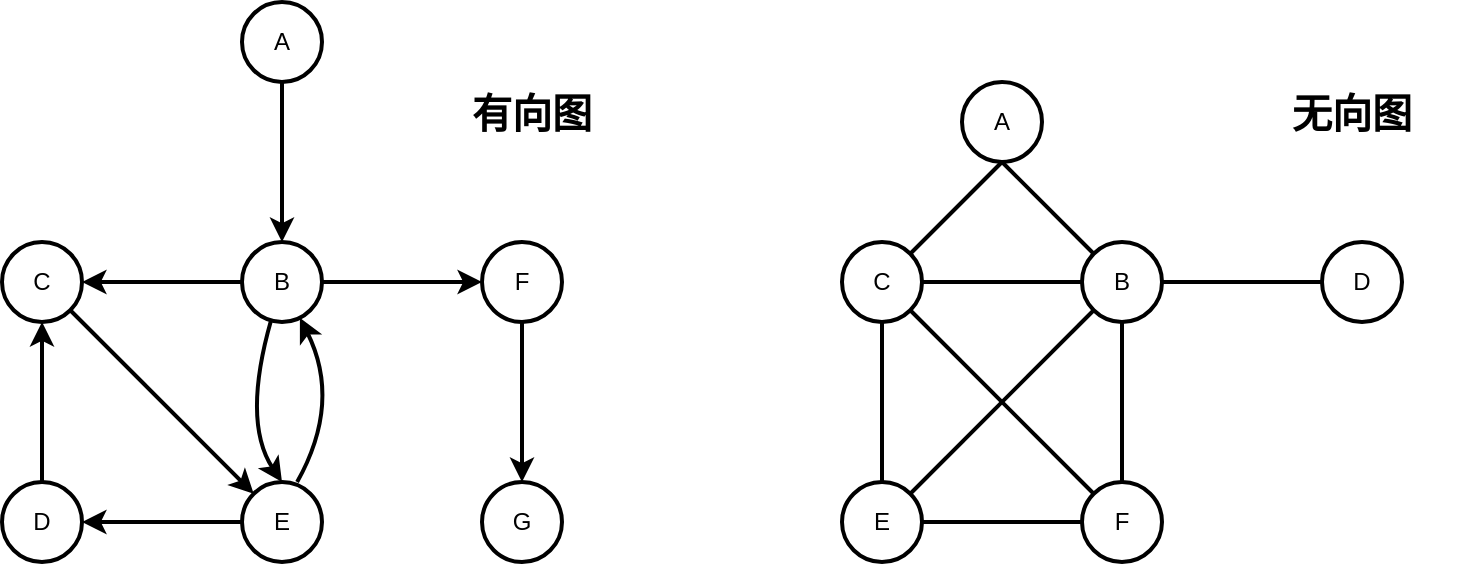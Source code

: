 <mxfile version="15.8.6" type="github" pages="3">
  <diagram id="Wlbw1OocyxwhMAFg14BQ" name="图论">
    <mxGraphModel dx="1248" dy="686" grid="1" gridSize="10" guides="1" tooltips="1" connect="1" arrows="1" fold="1" page="1" pageScale="1" pageWidth="827" pageHeight="1169" math="0" shadow="0">
      <root>
        <mxCell id="wku_mTUNZlJYy4y7xWDH-0" />
        <mxCell id="wku_mTUNZlJYy4y7xWDH-1" parent="wku_mTUNZlJYy4y7xWDH-0" />
        <mxCell id="y7eUzahe1uOoeJew8IN2-0" style="edgeStyle=none;rounded=0;orthogonalLoop=1;jettySize=auto;html=1;exitX=0.5;exitY=1;exitDx=0;exitDy=0;entryX=1;entryY=0;entryDx=0;entryDy=0;fontSize=20;strokeWidth=2;endArrow=none;endFill=0;" edge="1" parent="wku_mTUNZlJYy4y7xWDH-1" source="y7eUzahe1uOoeJew8IN2-2" target="y7eUzahe1uOoeJew8IN2-9">
          <mxGeometry relative="1" as="geometry" />
        </mxCell>
        <mxCell id="y7eUzahe1uOoeJew8IN2-1" style="edgeStyle=none;rounded=0;orthogonalLoop=1;jettySize=auto;html=1;exitX=0.5;exitY=1;exitDx=0;exitDy=0;entryX=0;entryY=0;entryDx=0;entryDy=0;fontSize=20;strokeWidth=2;endArrow=none;endFill=0;" edge="1" parent="wku_mTUNZlJYy4y7xWDH-1" source="y7eUzahe1uOoeJew8IN2-2" target="y7eUzahe1uOoeJew8IN2-5">
          <mxGeometry relative="1" as="geometry" />
        </mxCell>
        <mxCell id="y7eUzahe1uOoeJew8IN2-2" value="A" style="ellipse;whiteSpace=wrap;html=1;aspect=fixed;strokeWidth=2;" vertex="1" parent="wku_mTUNZlJYy4y7xWDH-1">
          <mxGeometry x="520" y="160" width="40" height="40" as="geometry" />
        </mxCell>
        <mxCell id="y7eUzahe1uOoeJew8IN2-3" style="edgeStyle=none;rounded=0;orthogonalLoop=1;jettySize=auto;html=1;exitX=1;exitY=0.5;exitDx=0;exitDy=0;entryX=0;entryY=0.5;entryDx=0;entryDy=0;fontSize=20;endArrow=none;endFill=0;strokeWidth=2;" edge="1" parent="wku_mTUNZlJYy4y7xWDH-1" source="y7eUzahe1uOoeJew8IN2-5" target="y7eUzahe1uOoeJew8IN2-10">
          <mxGeometry relative="1" as="geometry" />
        </mxCell>
        <mxCell id="y7eUzahe1uOoeJew8IN2-4" style="edgeStyle=none;rounded=0;orthogonalLoop=1;jettySize=auto;html=1;exitX=0.5;exitY=1;exitDx=0;exitDy=0;entryX=0.5;entryY=0;entryDx=0;entryDy=0;fontSize=20;endArrow=none;endFill=0;strokeWidth=2;" edge="1" parent="wku_mTUNZlJYy4y7xWDH-1" source="y7eUzahe1uOoeJew8IN2-5" target="y7eUzahe1uOoeJew8IN2-14">
          <mxGeometry relative="1" as="geometry" />
        </mxCell>
        <mxCell id="y7eUzahe1uOoeJew8IN2-5" value="B" style="ellipse;whiteSpace=wrap;html=1;aspect=fixed;strokeWidth=2;" vertex="1" parent="wku_mTUNZlJYy4y7xWDH-1">
          <mxGeometry x="580" y="240" width="40" height="40" as="geometry" />
        </mxCell>
        <mxCell id="y7eUzahe1uOoeJew8IN2-6" style="edgeStyle=none;rounded=0;orthogonalLoop=1;jettySize=auto;html=1;exitX=1;exitY=0.5;exitDx=0;exitDy=0;entryX=0;entryY=0.5;entryDx=0;entryDy=0;fontSize=20;endArrow=none;endFill=0;strokeWidth=2;" edge="1" parent="wku_mTUNZlJYy4y7xWDH-1" source="y7eUzahe1uOoeJew8IN2-9" target="y7eUzahe1uOoeJew8IN2-5">
          <mxGeometry relative="1" as="geometry" />
        </mxCell>
        <mxCell id="y7eUzahe1uOoeJew8IN2-7" style="edgeStyle=none;rounded=0;orthogonalLoop=1;jettySize=auto;html=1;exitX=0.5;exitY=1;exitDx=0;exitDy=0;entryX=0.5;entryY=0;entryDx=0;entryDy=0;fontSize=20;endArrow=none;endFill=0;strokeWidth=2;" edge="1" parent="wku_mTUNZlJYy4y7xWDH-1" source="y7eUzahe1uOoeJew8IN2-9" target="y7eUzahe1uOoeJew8IN2-13">
          <mxGeometry relative="1" as="geometry" />
        </mxCell>
        <mxCell id="y7eUzahe1uOoeJew8IN2-8" style="edgeStyle=none;rounded=0;orthogonalLoop=1;jettySize=auto;html=1;exitX=1;exitY=1;exitDx=0;exitDy=0;entryX=0;entryY=0;entryDx=0;entryDy=0;fontSize=20;endArrow=none;endFill=0;strokeWidth=2;" edge="1" parent="wku_mTUNZlJYy4y7xWDH-1" source="y7eUzahe1uOoeJew8IN2-9" target="y7eUzahe1uOoeJew8IN2-14">
          <mxGeometry relative="1" as="geometry" />
        </mxCell>
        <mxCell id="y7eUzahe1uOoeJew8IN2-9" value="C" style="ellipse;whiteSpace=wrap;html=1;aspect=fixed;strokeWidth=2;" vertex="1" parent="wku_mTUNZlJYy4y7xWDH-1">
          <mxGeometry x="460" y="240" width="40" height="40" as="geometry" />
        </mxCell>
        <mxCell id="y7eUzahe1uOoeJew8IN2-10" value="D" style="ellipse;whiteSpace=wrap;html=1;aspect=fixed;strokeWidth=2;" vertex="1" parent="wku_mTUNZlJYy4y7xWDH-1">
          <mxGeometry x="700" y="240" width="40" height="40" as="geometry" />
        </mxCell>
        <mxCell id="y7eUzahe1uOoeJew8IN2-11" style="edgeStyle=none;rounded=0;orthogonalLoop=1;jettySize=auto;html=1;exitX=1;exitY=0.5;exitDx=0;exitDy=0;entryX=0;entryY=0.5;entryDx=0;entryDy=0;fontSize=20;endArrow=none;endFill=0;strokeWidth=2;" edge="1" parent="wku_mTUNZlJYy4y7xWDH-1" source="y7eUzahe1uOoeJew8IN2-13" target="y7eUzahe1uOoeJew8IN2-14">
          <mxGeometry relative="1" as="geometry" />
        </mxCell>
        <mxCell id="y7eUzahe1uOoeJew8IN2-12" style="edgeStyle=none;rounded=0;orthogonalLoop=1;jettySize=auto;html=1;exitX=1;exitY=0;exitDx=0;exitDy=0;entryX=0;entryY=1;entryDx=0;entryDy=0;fontSize=20;endArrow=none;endFill=0;strokeWidth=2;" edge="1" parent="wku_mTUNZlJYy4y7xWDH-1" source="y7eUzahe1uOoeJew8IN2-13" target="y7eUzahe1uOoeJew8IN2-5">
          <mxGeometry relative="1" as="geometry" />
        </mxCell>
        <mxCell id="y7eUzahe1uOoeJew8IN2-13" value="E" style="ellipse;whiteSpace=wrap;html=1;aspect=fixed;strokeWidth=2;" vertex="1" parent="wku_mTUNZlJYy4y7xWDH-1">
          <mxGeometry x="460" y="360" width="40" height="40" as="geometry" />
        </mxCell>
        <mxCell id="y7eUzahe1uOoeJew8IN2-14" value="F" style="ellipse;whiteSpace=wrap;html=1;aspect=fixed;strokeWidth=2;" vertex="1" parent="wku_mTUNZlJYy4y7xWDH-1">
          <mxGeometry x="580" y="360" width="40" height="40" as="geometry" />
        </mxCell>
        <mxCell id="y7eUzahe1uOoeJew8IN2-15" value="无向图" style="text;html=1;strokeColor=none;fillColor=none;align=center;verticalAlign=middle;whiteSpace=wrap;rounded=0;fontSize=20;fontStyle=1" vertex="1" parent="wku_mTUNZlJYy4y7xWDH-1">
          <mxGeometry x="660" y="160" width="110" height="30" as="geometry" />
        </mxCell>
        <mxCell id="N-OkUWQ4qD126HwFecr4-0" style="edgeStyle=orthogonalEdgeStyle;rounded=0;orthogonalLoop=1;jettySize=auto;html=1;exitX=0.5;exitY=1;exitDx=0;exitDy=0;entryX=0.5;entryY=0;entryDx=0;entryDy=0;strokeWidth=2;" edge="1" parent="wku_mTUNZlJYy4y7xWDH-1" source="N-OkUWQ4qD126HwFecr4-1" target="N-OkUWQ4qD126HwFecr4-13">
          <mxGeometry relative="1" as="geometry" />
        </mxCell>
        <mxCell id="N-OkUWQ4qD126HwFecr4-1" value="A" style="ellipse;whiteSpace=wrap;html=1;aspect=fixed;strokeWidth=2;" vertex="1" parent="wku_mTUNZlJYy4y7xWDH-1">
          <mxGeometry x="160" y="120" width="40" height="40" as="geometry" />
        </mxCell>
        <mxCell id="N-OkUWQ4qD126HwFecr4-2" value="G" style="ellipse;whiteSpace=wrap;html=1;aspect=fixed;strokeWidth=2;" vertex="1" parent="wku_mTUNZlJYy4y7xWDH-1">
          <mxGeometry x="280" y="360" width="40" height="40" as="geometry" />
        </mxCell>
        <mxCell id="N-OkUWQ4qD126HwFecr4-3" style="edgeStyle=none;rounded=0;orthogonalLoop=1;jettySize=auto;html=1;exitX=0.5;exitY=1;exitDx=0;exitDy=0;entryX=0.5;entryY=0;entryDx=0;entryDy=0;strokeWidth=2;" edge="1" parent="wku_mTUNZlJYy4y7xWDH-1" source="N-OkUWQ4qD126HwFecr4-4" target="N-OkUWQ4qD126HwFecr4-2">
          <mxGeometry relative="1" as="geometry" />
        </mxCell>
        <mxCell id="N-OkUWQ4qD126HwFecr4-4" value="F" style="ellipse;whiteSpace=wrap;html=1;aspect=fixed;strokeWidth=2;" vertex="1" parent="wku_mTUNZlJYy4y7xWDH-1">
          <mxGeometry x="280" y="240" width="40" height="40" as="geometry" />
        </mxCell>
        <mxCell id="N-OkUWQ4qD126HwFecr4-5" style="edgeStyle=none;rounded=0;orthogonalLoop=1;jettySize=auto;html=1;exitX=0;exitY=0.5;exitDx=0;exitDy=0;entryX=1;entryY=0.5;entryDx=0;entryDy=0;strokeWidth=2;" edge="1" parent="wku_mTUNZlJYy4y7xWDH-1" source="N-OkUWQ4qD126HwFecr4-6" target="N-OkUWQ4qD126HwFecr4-8">
          <mxGeometry relative="1" as="geometry" />
        </mxCell>
        <mxCell id="N-OkUWQ4qD126HwFecr4-6" value="E" style="ellipse;whiteSpace=wrap;html=1;aspect=fixed;strokeWidth=2;" vertex="1" parent="wku_mTUNZlJYy4y7xWDH-1">
          <mxGeometry x="160" y="360" width="40" height="40" as="geometry" />
        </mxCell>
        <mxCell id="N-OkUWQ4qD126HwFecr4-7" style="edgeStyle=none;rounded=0;orthogonalLoop=1;jettySize=auto;html=1;exitX=0.5;exitY=0;exitDx=0;exitDy=0;entryX=0.5;entryY=1;entryDx=0;entryDy=0;strokeWidth=2;" edge="1" parent="wku_mTUNZlJYy4y7xWDH-1" source="N-OkUWQ4qD126HwFecr4-8" target="N-OkUWQ4qD126HwFecr4-10">
          <mxGeometry relative="1" as="geometry" />
        </mxCell>
        <mxCell id="N-OkUWQ4qD126HwFecr4-8" value="D" style="ellipse;whiteSpace=wrap;html=1;aspect=fixed;strokeWidth=2;" vertex="1" parent="wku_mTUNZlJYy4y7xWDH-1">
          <mxGeometry x="40" y="360" width="40" height="40" as="geometry" />
        </mxCell>
        <mxCell id="N-OkUWQ4qD126HwFecr4-9" style="rounded=0;orthogonalLoop=1;jettySize=auto;html=1;exitX=1;exitY=1;exitDx=0;exitDy=0;entryX=0;entryY=0;entryDx=0;entryDy=0;strokeWidth=2;" edge="1" parent="wku_mTUNZlJYy4y7xWDH-1" source="N-OkUWQ4qD126HwFecr4-10" target="N-OkUWQ4qD126HwFecr4-6">
          <mxGeometry relative="1" as="geometry" />
        </mxCell>
        <mxCell id="N-OkUWQ4qD126HwFecr4-10" value="C" style="ellipse;whiteSpace=wrap;html=1;aspect=fixed;strokeWidth=2;" vertex="1" parent="wku_mTUNZlJYy4y7xWDH-1">
          <mxGeometry x="40" y="240" width="40" height="40" as="geometry" />
        </mxCell>
        <mxCell id="N-OkUWQ4qD126HwFecr4-11" style="edgeStyle=orthogonalEdgeStyle;rounded=0;orthogonalLoop=1;jettySize=auto;html=1;exitX=1;exitY=0.5;exitDx=0;exitDy=0;entryX=0;entryY=0.5;entryDx=0;entryDy=0;strokeWidth=2;" edge="1" parent="wku_mTUNZlJYy4y7xWDH-1" source="N-OkUWQ4qD126HwFecr4-13" target="N-OkUWQ4qD126HwFecr4-4">
          <mxGeometry relative="1" as="geometry" />
        </mxCell>
        <mxCell id="N-OkUWQ4qD126HwFecr4-12" style="edgeStyle=orthogonalEdgeStyle;rounded=0;orthogonalLoop=1;jettySize=auto;html=1;exitX=0;exitY=0.5;exitDx=0;exitDy=0;entryX=1;entryY=0.5;entryDx=0;entryDy=0;strokeWidth=2;" edge="1" parent="wku_mTUNZlJYy4y7xWDH-1" source="N-OkUWQ4qD126HwFecr4-13" target="N-OkUWQ4qD126HwFecr4-10">
          <mxGeometry relative="1" as="geometry" />
        </mxCell>
        <mxCell id="N-OkUWQ4qD126HwFecr4-13" value="B" style="ellipse;whiteSpace=wrap;html=1;aspect=fixed;strokeWidth=2;" vertex="1" parent="wku_mTUNZlJYy4y7xWDH-1">
          <mxGeometry x="160" y="240" width="40" height="40" as="geometry" />
        </mxCell>
        <mxCell id="N-OkUWQ4qD126HwFecr4-14" value="" style="curved=1;endArrow=classic;html=1;rounded=0;strokeWidth=2;exitX=0.689;exitY=0.001;exitDx=0;exitDy=0;exitPerimeter=0;" edge="1" parent="wku_mTUNZlJYy4y7xWDH-1" source="N-OkUWQ4qD126HwFecr4-6" target="N-OkUWQ4qD126HwFecr4-13">
          <mxGeometry width="50" height="50" relative="1" as="geometry">
            <mxPoint x="200" y="360" as="sourcePoint" />
            <mxPoint x="230" y="280" as="targetPoint" />
            <Array as="points">
              <mxPoint x="210" y="320" />
            </Array>
          </mxGeometry>
        </mxCell>
        <mxCell id="N-OkUWQ4qD126HwFecr4-15" value="" style="curved=1;endArrow=classic;html=1;rounded=0;strokeWidth=2;entryX=0.5;entryY=0;entryDx=0;entryDy=0;" edge="1" parent="wku_mTUNZlJYy4y7xWDH-1" source="N-OkUWQ4qD126HwFecr4-13" target="N-OkUWQ4qD126HwFecr4-6">
          <mxGeometry width="50" height="50" relative="1" as="geometry">
            <mxPoint x="140" y="410" as="sourcePoint" />
            <mxPoint x="170" y="350" as="targetPoint" />
            <Array as="points">
              <mxPoint x="160" y="330" />
            </Array>
          </mxGeometry>
        </mxCell>
        <mxCell id="N-OkUWQ4qD126HwFecr4-16" value="有向图" style="text;html=1;strokeColor=none;fillColor=none;align=center;verticalAlign=middle;whiteSpace=wrap;rounded=0;fontSize=20;fontStyle=1" vertex="1" parent="wku_mTUNZlJYy4y7xWDH-1">
          <mxGeometry x="250" y="160" width="110" height="30" as="geometry" />
        </mxCell>
      </root>
    </mxGraphModel>
  </diagram>
  <diagram id="HVUINdWz_MUtsjOmrGz2" name="图形结构存储">
    <mxGraphModel dx="1468" dy="807" grid="1" gridSize="10" guides="1" tooltips="1" connect="1" arrows="1" fold="1" page="1" pageScale="1" pageWidth="827" pageHeight="1169" math="0" shadow="0">
      <root>
        <mxCell id="0" />
        <mxCell id="1" parent="0" />
        <mxCell id="CO6N0n49O4wczdrIdTtG-35" value="" style="rounded=0;whiteSpace=wrap;html=1;labelBackgroundColor=none;fontSize=15;fontColor=#000000;strokeWidth=2;" vertex="1" parent="1">
          <mxGeometry x="79" y="540" width="621" height="570" as="geometry" />
        </mxCell>
        <mxCell id="psnGplMCNKQjcaZWNZPw-129" value="" style="rounded=0;whiteSpace=wrap;html=1;labelBackgroundColor=default;fontSize=15;fontColor=#000000;strokeWidth=2;" vertex="1" parent="1">
          <mxGeometry x="800" y="110" width="750" height="330" as="geometry" />
        </mxCell>
        <mxCell id="psnGplMCNKQjcaZWNZPw-8" style="edgeStyle=orthogonalEdgeStyle;rounded=0;orthogonalLoop=1;jettySize=auto;html=1;exitX=0.5;exitY=1;exitDx=0;exitDy=0;entryX=0.5;entryY=0;entryDx=0;entryDy=0;strokeWidth=2;" edge="1" parent="1" source="psnGplMCNKQjcaZWNZPw-1" target="psnGplMCNKQjcaZWNZPw-7">
          <mxGeometry relative="1" as="geometry" />
        </mxCell>
        <mxCell id="psnGplMCNKQjcaZWNZPw-1" value="A" style="ellipse;whiteSpace=wrap;html=1;aspect=fixed;strokeWidth=2;" vertex="1" parent="1">
          <mxGeometry x="320" y="80" width="40" height="40" as="geometry" />
        </mxCell>
        <mxCell id="psnGplMCNKQjcaZWNZPw-2" value="G" style="ellipse;whiteSpace=wrap;html=1;aspect=fixed;strokeWidth=2;" vertex="1" parent="1">
          <mxGeometry x="440" y="320" width="40" height="40" as="geometry" />
        </mxCell>
        <mxCell id="psnGplMCNKQjcaZWNZPw-14" style="edgeStyle=none;rounded=0;orthogonalLoop=1;jettySize=auto;html=1;exitX=0.5;exitY=1;exitDx=0;exitDy=0;entryX=0.5;entryY=0;entryDx=0;entryDy=0;strokeWidth=2;" edge="1" parent="1" source="psnGplMCNKQjcaZWNZPw-3" target="psnGplMCNKQjcaZWNZPw-2">
          <mxGeometry relative="1" as="geometry" />
        </mxCell>
        <mxCell id="psnGplMCNKQjcaZWNZPw-3" value="F" style="ellipse;whiteSpace=wrap;html=1;aspect=fixed;strokeWidth=2;" vertex="1" parent="1">
          <mxGeometry x="440" y="200" width="40" height="40" as="geometry" />
        </mxCell>
        <mxCell id="psnGplMCNKQjcaZWNZPw-12" style="edgeStyle=none;rounded=0;orthogonalLoop=1;jettySize=auto;html=1;exitX=0;exitY=0.5;exitDx=0;exitDy=0;entryX=1;entryY=0.5;entryDx=0;entryDy=0;strokeWidth=2;" edge="1" parent="1" source="psnGplMCNKQjcaZWNZPw-4" target="psnGplMCNKQjcaZWNZPw-5">
          <mxGeometry relative="1" as="geometry" />
        </mxCell>
        <mxCell id="psnGplMCNKQjcaZWNZPw-4" value="E" style="ellipse;whiteSpace=wrap;html=1;aspect=fixed;strokeWidth=2;" vertex="1" parent="1">
          <mxGeometry x="320" y="320" width="40" height="40" as="geometry" />
        </mxCell>
        <mxCell id="psnGplMCNKQjcaZWNZPw-13" style="edgeStyle=none;rounded=0;orthogonalLoop=1;jettySize=auto;html=1;exitX=0.5;exitY=0;exitDx=0;exitDy=0;entryX=0.5;entryY=1;entryDx=0;entryDy=0;strokeWidth=2;" edge="1" parent="1" source="psnGplMCNKQjcaZWNZPw-5" target="psnGplMCNKQjcaZWNZPw-6">
          <mxGeometry relative="1" as="geometry" />
        </mxCell>
        <mxCell id="psnGplMCNKQjcaZWNZPw-5" value="D" style="ellipse;whiteSpace=wrap;html=1;aspect=fixed;strokeWidth=2;" vertex="1" parent="1">
          <mxGeometry x="200" y="320" width="40" height="40" as="geometry" />
        </mxCell>
        <mxCell id="psnGplMCNKQjcaZWNZPw-11" style="rounded=0;orthogonalLoop=1;jettySize=auto;html=1;exitX=1;exitY=1;exitDx=0;exitDy=0;entryX=0;entryY=0;entryDx=0;entryDy=0;strokeWidth=2;" edge="1" parent="1" source="psnGplMCNKQjcaZWNZPw-6" target="psnGplMCNKQjcaZWNZPw-4">
          <mxGeometry relative="1" as="geometry" />
        </mxCell>
        <mxCell id="psnGplMCNKQjcaZWNZPw-6" value="C" style="ellipse;whiteSpace=wrap;html=1;aspect=fixed;strokeWidth=2;" vertex="1" parent="1">
          <mxGeometry x="200" y="200" width="40" height="40" as="geometry" />
        </mxCell>
        <mxCell id="psnGplMCNKQjcaZWNZPw-9" style="edgeStyle=orthogonalEdgeStyle;rounded=0;orthogonalLoop=1;jettySize=auto;html=1;exitX=1;exitY=0.5;exitDx=0;exitDy=0;entryX=0;entryY=0.5;entryDx=0;entryDy=0;strokeWidth=2;" edge="1" parent="1" source="psnGplMCNKQjcaZWNZPw-7" target="psnGplMCNKQjcaZWNZPw-3">
          <mxGeometry relative="1" as="geometry" />
        </mxCell>
        <mxCell id="psnGplMCNKQjcaZWNZPw-10" style="edgeStyle=orthogonalEdgeStyle;rounded=0;orthogonalLoop=1;jettySize=auto;html=1;exitX=0;exitY=0.5;exitDx=0;exitDy=0;entryX=1;entryY=0.5;entryDx=0;entryDy=0;strokeWidth=2;" edge="1" parent="1" source="psnGplMCNKQjcaZWNZPw-7" target="psnGplMCNKQjcaZWNZPw-6">
          <mxGeometry relative="1" as="geometry" />
        </mxCell>
        <mxCell id="psnGplMCNKQjcaZWNZPw-7" value="B" style="ellipse;whiteSpace=wrap;html=1;aspect=fixed;strokeWidth=2;" vertex="1" parent="1">
          <mxGeometry x="320" y="200" width="40" height="40" as="geometry" />
        </mxCell>
        <mxCell id="psnGplMCNKQjcaZWNZPw-27" value="" style="curved=1;endArrow=classic;html=1;rounded=0;strokeWidth=2;exitX=0.689;exitY=0.001;exitDx=0;exitDy=0;exitPerimeter=0;" edge="1" parent="1" source="psnGplMCNKQjcaZWNZPw-4" target="psnGplMCNKQjcaZWNZPw-7">
          <mxGeometry width="50" height="50" relative="1" as="geometry">
            <mxPoint x="360" y="320" as="sourcePoint" />
            <mxPoint x="390" y="240" as="targetPoint" />
            <Array as="points">
              <mxPoint x="370" y="280" />
            </Array>
          </mxGeometry>
        </mxCell>
        <mxCell id="psnGplMCNKQjcaZWNZPw-28" value="" style="curved=1;endArrow=classic;html=1;rounded=0;strokeWidth=2;entryX=0.5;entryY=0;entryDx=0;entryDy=0;" edge="1" parent="1" source="psnGplMCNKQjcaZWNZPw-7" target="psnGplMCNKQjcaZWNZPw-4">
          <mxGeometry width="50" height="50" relative="1" as="geometry">
            <mxPoint x="300" y="370" as="sourcePoint" />
            <mxPoint x="330" y="310" as="targetPoint" />
            <Array as="points">
              <mxPoint x="320" y="290" />
            </Array>
          </mxGeometry>
        </mxCell>
        <mxCell id="psnGplMCNKQjcaZWNZPw-29" value="有向图" style="text;html=1;strokeColor=none;fillColor=none;align=center;verticalAlign=middle;whiteSpace=wrap;rounded=0;fontSize=20;fontStyle=1" vertex="1" parent="1">
          <mxGeometry x="430" y="85" width="110" height="30" as="geometry" />
        </mxCell>
        <mxCell id="psnGplMCNKQjcaZWNZPw-48" value="0" style="rounded=0;whiteSpace=wrap;html=1;fontSize=20;strokeWidth=2;" vertex="1" parent="1">
          <mxGeometry x="910" y="180" width="40" height="30" as="geometry" />
        </mxCell>
        <mxCell id="psnGplMCNKQjcaZWNZPw-49" value="1" style="rounded=0;whiteSpace=wrap;html=1;fontSize=20;strokeWidth=2;" vertex="1" parent="1">
          <mxGeometry x="950" y="180" width="40" height="30" as="geometry" />
        </mxCell>
        <mxCell id="psnGplMCNKQjcaZWNZPw-50" value="0" style="rounded=0;whiteSpace=wrap;html=1;fontSize=20;strokeWidth=2;" vertex="1" parent="1">
          <mxGeometry x="990" y="180" width="40" height="30" as="geometry" />
        </mxCell>
        <mxCell id="psnGplMCNKQjcaZWNZPw-51" value="0" style="rounded=0;whiteSpace=wrap;html=1;fontSize=20;strokeWidth=2;" vertex="1" parent="1">
          <mxGeometry x="1030" y="180" width="40" height="30" as="geometry" />
        </mxCell>
        <mxCell id="psnGplMCNKQjcaZWNZPw-52" value="0" style="rounded=0;whiteSpace=wrap;html=1;fontSize=20;strokeWidth=2;" vertex="1" parent="1">
          <mxGeometry x="1070" y="180" width="40" height="30" as="geometry" />
        </mxCell>
        <mxCell id="psnGplMCNKQjcaZWNZPw-53" value="0" style="rounded=0;whiteSpace=wrap;html=1;fontSize=20;strokeWidth=2;" vertex="1" parent="1">
          <mxGeometry x="1110" y="180" width="40" height="30" as="geometry" />
        </mxCell>
        <mxCell id="psnGplMCNKQjcaZWNZPw-54" value="0" style="rounded=0;whiteSpace=wrap;html=1;fontSize=20;strokeWidth=2;" vertex="1" parent="1">
          <mxGeometry x="1150" y="180" width="40" height="30" as="geometry" />
        </mxCell>
        <mxCell id="psnGplMCNKQjcaZWNZPw-55" value="0" style="rounded=0;whiteSpace=wrap;html=1;fontSize=20;strokeWidth=2;" vertex="1" parent="1">
          <mxGeometry x="910" y="210" width="40" height="30" as="geometry" />
        </mxCell>
        <mxCell id="psnGplMCNKQjcaZWNZPw-56" value="0" style="rounded=0;whiteSpace=wrap;html=1;fontSize=20;strokeWidth=2;" vertex="1" parent="1">
          <mxGeometry x="950" y="210" width="40" height="30" as="geometry" />
        </mxCell>
        <mxCell id="psnGplMCNKQjcaZWNZPw-57" value="1" style="rounded=0;whiteSpace=wrap;html=1;fontSize=20;strokeWidth=2;" vertex="1" parent="1">
          <mxGeometry x="990" y="210" width="40" height="30" as="geometry" />
        </mxCell>
        <mxCell id="psnGplMCNKQjcaZWNZPw-58" value="0" style="rounded=0;whiteSpace=wrap;html=1;fontSize=20;strokeWidth=2;" vertex="1" parent="1">
          <mxGeometry x="1030" y="210" width="40" height="30" as="geometry" />
        </mxCell>
        <mxCell id="psnGplMCNKQjcaZWNZPw-59" value="1" style="rounded=0;whiteSpace=wrap;html=1;fontSize=20;strokeWidth=2;" vertex="1" parent="1">
          <mxGeometry x="1070" y="210" width="40" height="30" as="geometry" />
        </mxCell>
        <mxCell id="psnGplMCNKQjcaZWNZPw-60" value="1" style="rounded=0;whiteSpace=wrap;html=1;fontSize=20;strokeWidth=2;" vertex="1" parent="1">
          <mxGeometry x="1110" y="210" width="40" height="30" as="geometry" />
        </mxCell>
        <mxCell id="psnGplMCNKQjcaZWNZPw-61" value="0" style="rounded=0;whiteSpace=wrap;html=1;fontSize=20;strokeWidth=2;" vertex="1" parent="1">
          <mxGeometry x="1150" y="210" width="40" height="30" as="geometry" />
        </mxCell>
        <mxCell id="psnGplMCNKQjcaZWNZPw-62" value="0" style="rounded=0;whiteSpace=wrap;html=1;fontSize=20;strokeWidth=2;" vertex="1" parent="1">
          <mxGeometry x="910" y="240" width="40" height="30" as="geometry" />
        </mxCell>
        <mxCell id="psnGplMCNKQjcaZWNZPw-63" value="0" style="rounded=0;whiteSpace=wrap;html=1;fontSize=20;strokeWidth=2;" vertex="1" parent="1">
          <mxGeometry x="950" y="240" width="40" height="30" as="geometry" />
        </mxCell>
        <mxCell id="psnGplMCNKQjcaZWNZPw-64" value="0" style="rounded=0;whiteSpace=wrap;html=1;fontSize=20;strokeWidth=2;" vertex="1" parent="1">
          <mxGeometry x="990" y="240" width="40" height="30" as="geometry" />
        </mxCell>
        <mxCell id="psnGplMCNKQjcaZWNZPw-65" value="0" style="rounded=0;whiteSpace=wrap;html=1;fontSize=20;strokeWidth=2;" vertex="1" parent="1">
          <mxGeometry x="1030" y="240" width="40" height="30" as="geometry" />
        </mxCell>
        <mxCell id="psnGplMCNKQjcaZWNZPw-66" value="1" style="rounded=0;whiteSpace=wrap;html=1;fontSize=20;strokeWidth=2;" vertex="1" parent="1">
          <mxGeometry x="1070" y="240" width="40" height="30" as="geometry" />
        </mxCell>
        <mxCell id="psnGplMCNKQjcaZWNZPw-67" value="0" style="rounded=0;whiteSpace=wrap;html=1;fontSize=20;strokeWidth=2;" vertex="1" parent="1">
          <mxGeometry x="1110" y="240" width="40" height="30" as="geometry" />
        </mxCell>
        <mxCell id="psnGplMCNKQjcaZWNZPw-68" value="0" style="rounded=0;whiteSpace=wrap;html=1;fontSize=20;strokeWidth=2;" vertex="1" parent="1">
          <mxGeometry x="1150" y="240" width="40" height="30" as="geometry" />
        </mxCell>
        <mxCell id="psnGplMCNKQjcaZWNZPw-69" value="0" style="rounded=0;whiteSpace=wrap;html=1;fontSize=20;strokeWidth=2;" vertex="1" parent="1">
          <mxGeometry x="910" y="270" width="40" height="30" as="geometry" />
        </mxCell>
        <mxCell id="psnGplMCNKQjcaZWNZPw-70" value="0" style="rounded=0;whiteSpace=wrap;html=1;fontSize=20;strokeWidth=2;" vertex="1" parent="1">
          <mxGeometry x="950" y="270" width="40" height="30" as="geometry" />
        </mxCell>
        <mxCell id="psnGplMCNKQjcaZWNZPw-71" value="1" style="rounded=0;whiteSpace=wrap;html=1;fontSize=20;strokeWidth=2;" vertex="1" parent="1">
          <mxGeometry x="990" y="270" width="40" height="30" as="geometry" />
        </mxCell>
        <mxCell id="psnGplMCNKQjcaZWNZPw-72" value="0" style="rounded=0;whiteSpace=wrap;html=1;fontSize=20;strokeWidth=2;" vertex="1" parent="1">
          <mxGeometry x="1030" y="270" width="40" height="30" as="geometry" />
        </mxCell>
        <mxCell id="psnGplMCNKQjcaZWNZPw-73" value="0" style="rounded=0;whiteSpace=wrap;html=1;fontSize=20;strokeWidth=2;" vertex="1" parent="1">
          <mxGeometry x="1070" y="270" width="40" height="30" as="geometry" />
        </mxCell>
        <mxCell id="psnGplMCNKQjcaZWNZPw-74" value="0" style="rounded=0;whiteSpace=wrap;html=1;fontSize=20;strokeWidth=2;" vertex="1" parent="1">
          <mxGeometry x="1110" y="270" width="40" height="30" as="geometry" />
        </mxCell>
        <mxCell id="psnGplMCNKQjcaZWNZPw-75" value="0" style="rounded=0;whiteSpace=wrap;html=1;fontSize=20;strokeWidth=2;" vertex="1" parent="1">
          <mxGeometry x="1150" y="270" width="40" height="30" as="geometry" />
        </mxCell>
        <mxCell id="psnGplMCNKQjcaZWNZPw-76" value="0" style="rounded=0;whiteSpace=wrap;html=1;fontSize=20;strokeWidth=2;" vertex="1" parent="1">
          <mxGeometry x="910" y="300" width="40" height="30" as="geometry" />
        </mxCell>
        <mxCell id="psnGplMCNKQjcaZWNZPw-77" value="1" style="rounded=0;whiteSpace=wrap;html=1;fontSize=20;strokeWidth=2;" vertex="1" parent="1">
          <mxGeometry x="950" y="300" width="40" height="30" as="geometry" />
        </mxCell>
        <mxCell id="psnGplMCNKQjcaZWNZPw-78" value="0" style="rounded=0;whiteSpace=wrap;html=1;fontSize=20;strokeWidth=2;" vertex="1" parent="1">
          <mxGeometry x="990" y="300" width="40" height="30" as="geometry" />
        </mxCell>
        <mxCell id="psnGplMCNKQjcaZWNZPw-79" value="1" style="rounded=0;whiteSpace=wrap;html=1;fontSize=20;strokeWidth=2;" vertex="1" parent="1">
          <mxGeometry x="1030" y="300" width="40" height="30" as="geometry" />
        </mxCell>
        <mxCell id="psnGplMCNKQjcaZWNZPw-80" value="0" style="rounded=0;whiteSpace=wrap;html=1;fontSize=20;strokeWidth=2;" vertex="1" parent="1">
          <mxGeometry x="1070" y="300" width="40" height="30" as="geometry" />
        </mxCell>
        <mxCell id="psnGplMCNKQjcaZWNZPw-81" value="0" style="rounded=0;whiteSpace=wrap;html=1;fontSize=20;strokeWidth=2;" vertex="1" parent="1">
          <mxGeometry x="1110" y="300" width="40" height="30" as="geometry" />
        </mxCell>
        <mxCell id="psnGplMCNKQjcaZWNZPw-82" value="0" style="rounded=0;whiteSpace=wrap;html=1;fontSize=20;strokeWidth=2;" vertex="1" parent="1">
          <mxGeometry x="1150" y="300" width="40" height="30" as="geometry" />
        </mxCell>
        <mxCell id="psnGplMCNKQjcaZWNZPw-83" value="0" style="rounded=0;whiteSpace=wrap;html=1;fontSize=20;strokeWidth=2;" vertex="1" parent="1">
          <mxGeometry x="910" y="330" width="40" height="30" as="geometry" />
        </mxCell>
        <mxCell id="psnGplMCNKQjcaZWNZPw-84" value="0" style="rounded=0;whiteSpace=wrap;html=1;fontSize=20;strokeWidth=2;" vertex="1" parent="1">
          <mxGeometry x="950" y="330" width="40" height="30" as="geometry" />
        </mxCell>
        <mxCell id="psnGplMCNKQjcaZWNZPw-85" value="0" style="rounded=0;whiteSpace=wrap;html=1;fontSize=20;strokeWidth=2;" vertex="1" parent="1">
          <mxGeometry x="990" y="330" width="40" height="30" as="geometry" />
        </mxCell>
        <mxCell id="psnGplMCNKQjcaZWNZPw-86" value="0" style="rounded=0;whiteSpace=wrap;html=1;fontSize=20;strokeWidth=2;" vertex="1" parent="1">
          <mxGeometry x="1030" y="330" width="40" height="30" as="geometry" />
        </mxCell>
        <mxCell id="psnGplMCNKQjcaZWNZPw-87" value="0" style="rounded=0;whiteSpace=wrap;html=1;fontSize=20;strokeWidth=2;" vertex="1" parent="1">
          <mxGeometry x="1070" y="330" width="40" height="30" as="geometry" />
        </mxCell>
        <mxCell id="psnGplMCNKQjcaZWNZPw-88" value="0" style="rounded=0;whiteSpace=wrap;html=1;fontSize=20;strokeWidth=2;" vertex="1" parent="1">
          <mxGeometry x="1110" y="330" width="40" height="30" as="geometry" />
        </mxCell>
        <mxCell id="psnGplMCNKQjcaZWNZPw-89" value="1" style="rounded=0;whiteSpace=wrap;html=1;fontSize=20;strokeWidth=2;" vertex="1" parent="1">
          <mxGeometry x="1150" y="330" width="40" height="30" as="geometry" />
        </mxCell>
        <mxCell id="psnGplMCNKQjcaZWNZPw-90" value="0" style="rounded=0;whiteSpace=wrap;html=1;fontSize=20;strokeWidth=2;" vertex="1" parent="1">
          <mxGeometry x="910" y="360" width="40" height="30" as="geometry" />
        </mxCell>
        <mxCell id="psnGplMCNKQjcaZWNZPw-91" value="0" style="rounded=0;whiteSpace=wrap;html=1;fontSize=20;strokeWidth=2;" vertex="1" parent="1">
          <mxGeometry x="950" y="360" width="40" height="30" as="geometry" />
        </mxCell>
        <mxCell id="psnGplMCNKQjcaZWNZPw-92" value="0" style="rounded=0;whiteSpace=wrap;html=1;fontSize=20;strokeWidth=2;" vertex="1" parent="1">
          <mxGeometry x="990" y="360" width="40" height="30" as="geometry" />
        </mxCell>
        <mxCell id="psnGplMCNKQjcaZWNZPw-93" value="0" style="rounded=0;whiteSpace=wrap;html=1;fontSize=20;strokeWidth=2;" vertex="1" parent="1">
          <mxGeometry x="1030" y="360" width="40" height="30" as="geometry" />
        </mxCell>
        <mxCell id="psnGplMCNKQjcaZWNZPw-94" value="0" style="rounded=0;whiteSpace=wrap;html=1;fontSize=20;strokeWidth=2;" vertex="1" parent="1">
          <mxGeometry x="1070" y="360" width="40" height="30" as="geometry" />
        </mxCell>
        <mxCell id="psnGplMCNKQjcaZWNZPw-95" value="0" style="rounded=0;whiteSpace=wrap;html=1;fontSize=20;strokeWidth=2;" vertex="1" parent="1">
          <mxGeometry x="1110" y="360" width="40" height="30" as="geometry" />
        </mxCell>
        <mxCell id="psnGplMCNKQjcaZWNZPw-96" value="0" style="rounded=0;whiteSpace=wrap;html=1;fontSize=20;strokeWidth=2;" vertex="1" parent="1">
          <mxGeometry x="1150" y="360" width="40" height="30" as="geometry" />
        </mxCell>
        <mxCell id="psnGplMCNKQjcaZWNZPw-97" value="0" style="text;html=1;strokeColor=none;fillColor=none;align=center;verticalAlign=middle;whiteSpace=wrap;rounded=0;fontSize=12;fontColor=#FF3333;" vertex="1" parent="1">
          <mxGeometry x="920" y="135" width="20" height="20" as="geometry" />
        </mxCell>
        <mxCell id="psnGplMCNKQjcaZWNZPw-98" value="1" style="text;html=1;strokeColor=none;fillColor=none;align=center;verticalAlign=middle;whiteSpace=wrap;rounded=0;fontSize=12;fontColor=#FF3333;" vertex="1" parent="1">
          <mxGeometry x="960" y="135" width="20" height="20" as="geometry" />
        </mxCell>
        <mxCell id="psnGplMCNKQjcaZWNZPw-99" value="2" style="text;html=1;strokeColor=none;fillColor=none;align=center;verticalAlign=middle;whiteSpace=wrap;rounded=0;fontSize=12;fontColor=#FF3333;" vertex="1" parent="1">
          <mxGeometry x="1000" y="135" width="20" height="20" as="geometry" />
        </mxCell>
        <mxCell id="psnGplMCNKQjcaZWNZPw-100" value="3" style="text;html=1;strokeColor=none;fillColor=none;align=center;verticalAlign=middle;whiteSpace=wrap;rounded=0;fontSize=12;fontColor=#FF3333;" vertex="1" parent="1">
          <mxGeometry x="1040" y="135" width="20" height="20" as="geometry" />
        </mxCell>
        <mxCell id="psnGplMCNKQjcaZWNZPw-101" value="4" style="text;html=1;strokeColor=none;fillColor=none;align=center;verticalAlign=middle;whiteSpace=wrap;rounded=0;fontSize=12;fontColor=#FF3333;" vertex="1" parent="1">
          <mxGeometry x="1080" y="135" width="20" height="20" as="geometry" />
        </mxCell>
        <mxCell id="psnGplMCNKQjcaZWNZPw-102" value="5" style="text;html=1;strokeColor=none;fillColor=none;align=center;verticalAlign=middle;whiteSpace=wrap;rounded=0;fontSize=12;fontColor=#FF3333;" vertex="1" parent="1">
          <mxGeometry x="1120" y="135" width="20" height="20" as="geometry" />
        </mxCell>
        <mxCell id="psnGplMCNKQjcaZWNZPw-103" value="6" style="text;html=1;strokeColor=none;fillColor=none;align=center;verticalAlign=middle;whiteSpace=wrap;rounded=0;fontSize=12;fontColor=#FF3333;" vertex="1" parent="1">
          <mxGeometry x="1160" y="135" width="20" height="20" as="geometry" />
        </mxCell>
        <mxCell id="psnGplMCNKQjcaZWNZPw-104" value="0" style="text;html=1;strokeColor=none;fillColor=none;align=center;verticalAlign=middle;whiteSpace=wrap;rounded=0;fontSize=12;fontColor=#FF3333;" vertex="1" parent="1">
          <mxGeometry x="850" y="185" width="20" height="20" as="geometry" />
        </mxCell>
        <mxCell id="psnGplMCNKQjcaZWNZPw-105" value="1" style="text;html=1;strokeColor=none;fillColor=none;align=center;verticalAlign=middle;whiteSpace=wrap;rounded=0;fontSize=12;fontColor=#FF3333;" vertex="1" parent="1">
          <mxGeometry x="850" y="215" width="20" height="20" as="geometry" />
        </mxCell>
        <mxCell id="psnGplMCNKQjcaZWNZPw-106" value="3" style="text;html=1;strokeColor=none;fillColor=none;align=center;verticalAlign=middle;whiteSpace=wrap;rounded=0;fontSize=12;fontColor=#FF3333;" vertex="1" parent="1">
          <mxGeometry x="850" y="275" width="20" height="20" as="geometry" />
        </mxCell>
        <mxCell id="psnGplMCNKQjcaZWNZPw-107" value="4" style="text;html=1;strokeColor=none;fillColor=none;align=center;verticalAlign=middle;whiteSpace=wrap;rounded=0;fontSize=12;fontColor=#FF3333;" vertex="1" parent="1">
          <mxGeometry x="850" y="305" width="20" height="20" as="geometry" />
        </mxCell>
        <mxCell id="psnGplMCNKQjcaZWNZPw-108" value="5" style="text;html=1;strokeColor=none;fillColor=none;align=center;verticalAlign=middle;whiteSpace=wrap;rounded=0;fontSize=12;fontColor=#FF3333;" vertex="1" parent="1">
          <mxGeometry x="850" y="335" width="20" height="20" as="geometry" />
        </mxCell>
        <mxCell id="psnGplMCNKQjcaZWNZPw-109" value="6" style="text;html=1;strokeColor=none;fillColor=none;align=center;verticalAlign=middle;whiteSpace=wrap;rounded=0;fontSize=12;fontColor=#FF3333;" vertex="1" parent="1">
          <mxGeometry x="850" y="365" width="20" height="20" as="geometry" />
        </mxCell>
        <mxCell id="psnGplMCNKQjcaZWNZPw-111" value="A" style="text;html=1;strokeColor=none;fillColor=none;align=center;verticalAlign=middle;whiteSpace=wrap;rounded=0;fontSize=12;fontColor=#009900;" vertex="1" parent="1">
          <mxGeometry x="880" y="185" width="20" height="20" as="geometry" />
        </mxCell>
        <mxCell id="psnGplMCNKQjcaZWNZPw-112" value="B" style="text;html=1;strokeColor=none;fillColor=none;align=center;verticalAlign=middle;whiteSpace=wrap;rounded=0;fontSize=12;fontColor=#009900;" vertex="1" parent="1">
          <mxGeometry x="960" y="160" width="20" height="20" as="geometry" />
        </mxCell>
        <mxCell id="psnGplMCNKQjcaZWNZPw-113" value="C" style="text;html=1;strokeColor=none;fillColor=none;align=center;verticalAlign=middle;whiteSpace=wrap;rounded=0;fontSize=12;fontColor=#009900;" vertex="1" parent="1">
          <mxGeometry x="1000" y="160" width="20" height="20" as="geometry" />
        </mxCell>
        <mxCell id="psnGplMCNKQjcaZWNZPw-114" value="D" style="text;html=1;strokeColor=none;fillColor=none;align=center;verticalAlign=middle;whiteSpace=wrap;rounded=0;fontSize=12;fontColor=#009900;" vertex="1" parent="1">
          <mxGeometry x="1040" y="160" width="20" height="20" as="geometry" />
        </mxCell>
        <mxCell id="psnGplMCNKQjcaZWNZPw-115" value="E" style="text;html=1;strokeColor=none;fillColor=none;align=center;verticalAlign=middle;whiteSpace=wrap;rounded=0;fontSize=12;fontColor=#009900;" vertex="1" parent="1">
          <mxGeometry x="1080" y="160" width="20" height="20" as="geometry" />
        </mxCell>
        <mxCell id="psnGplMCNKQjcaZWNZPw-116" value="F" style="text;html=1;strokeColor=none;fillColor=none;align=center;verticalAlign=middle;whiteSpace=wrap;rounded=0;fontSize=12;fontColor=#009900;" vertex="1" parent="1">
          <mxGeometry x="1120" y="160" width="20" height="20" as="geometry" />
        </mxCell>
        <mxCell id="psnGplMCNKQjcaZWNZPw-117" value="G" style="text;html=1;strokeColor=none;fillColor=none;align=center;verticalAlign=middle;whiteSpace=wrap;rounded=0;fontSize=12;fontColor=#009900;" vertex="1" parent="1">
          <mxGeometry x="1160" y="160" width="20" height="20" as="geometry" />
        </mxCell>
        <mxCell id="psnGplMCNKQjcaZWNZPw-119" value="B" style="text;html=1;strokeColor=none;fillColor=none;align=center;verticalAlign=middle;whiteSpace=wrap;rounded=0;fontSize=12;fontColor=#009900;" vertex="1" parent="1">
          <mxGeometry x="880" y="215" width="20" height="20" as="geometry" />
        </mxCell>
        <mxCell id="psnGplMCNKQjcaZWNZPw-120" value="C" style="text;html=1;strokeColor=none;fillColor=none;align=center;verticalAlign=middle;whiteSpace=wrap;rounded=0;fontSize=12;fontColor=#009900;" vertex="1" parent="1">
          <mxGeometry x="880" y="245" width="20" height="20" as="geometry" />
        </mxCell>
        <mxCell id="psnGplMCNKQjcaZWNZPw-121" value="D" style="text;html=1;strokeColor=none;fillColor=none;align=center;verticalAlign=middle;whiteSpace=wrap;rounded=0;fontSize=12;fontColor=#009900;" vertex="1" parent="1">
          <mxGeometry x="880" y="275" width="20" height="20" as="geometry" />
        </mxCell>
        <mxCell id="psnGplMCNKQjcaZWNZPw-122" value="E" style="text;html=1;strokeColor=none;fillColor=none;align=center;verticalAlign=middle;whiteSpace=wrap;rounded=0;fontSize=12;fontColor=#009900;" vertex="1" parent="1">
          <mxGeometry x="880" y="305" width="20" height="20" as="geometry" />
        </mxCell>
        <mxCell id="psnGplMCNKQjcaZWNZPw-123" value="F" style="text;html=1;strokeColor=none;fillColor=none;align=center;verticalAlign=middle;whiteSpace=wrap;rounded=0;fontSize=12;fontColor=#009900;" vertex="1" parent="1">
          <mxGeometry x="880" y="335" width="20" height="20" as="geometry" />
        </mxCell>
        <mxCell id="psnGplMCNKQjcaZWNZPw-124" value="G" style="text;html=1;strokeColor=none;fillColor=none;align=center;verticalAlign=middle;whiteSpace=wrap;rounded=0;fontSize=12;fontColor=#009900;" vertex="1" parent="1">
          <mxGeometry x="880" y="365" width="20" height="20" as="geometry" />
        </mxCell>
        <mxCell id="psnGplMCNKQjcaZWNZPw-125" value="A" style="text;html=1;strokeColor=none;fillColor=none;align=center;verticalAlign=middle;whiteSpace=wrap;rounded=0;fontSize=12;fontColor=#009900;" vertex="1" parent="1">
          <mxGeometry x="920" y="160" width="20" height="20" as="geometry" />
        </mxCell>
        <mxCell id="psnGplMCNKQjcaZWNZPw-126" value="2" style="text;html=1;strokeColor=none;fillColor=none;align=center;verticalAlign=middle;whiteSpace=wrap;rounded=0;fontSize=12;fontColor=#FF3333;" vertex="1" parent="1">
          <mxGeometry x="850" y="245" width="20" height="20" as="geometry" />
        </mxCell>
        <mxCell id="psnGplMCNKQjcaZWNZPw-127" value="0&amp;nbsp; 1&amp;nbsp; 0&amp;nbsp; 0&amp;nbsp; 0&amp;nbsp; 0&amp;nbsp; 0&lt;br style=&quot;font-size: 15px;&quot;&gt;0&amp;nbsp; 0&amp;nbsp; 1&amp;nbsp; 0&amp;nbsp; 1&amp;nbsp; 1&amp;nbsp; 0&lt;br style=&quot;font-size: 15px;&quot;&gt;0&amp;nbsp; 0&amp;nbsp; 0&amp;nbsp; 0&amp;nbsp; 1&amp;nbsp; 0&amp;nbsp; 0&lt;br style=&quot;font-size: 15px;&quot;&gt;0&amp;nbsp; 0&amp;nbsp; 1&amp;nbsp; 0&amp;nbsp; 0&amp;nbsp; 0&amp;nbsp; 0&lt;br style=&quot;font-size: 15px;&quot;&gt;0&amp;nbsp; 1&amp;nbsp; 0&amp;nbsp; 1&amp;nbsp; 0&amp;nbsp; 0&amp;nbsp; 0&lt;br style=&quot;font-size: 15px;&quot;&gt;0&amp;nbsp; 0&amp;nbsp; 0&amp;nbsp; 0&amp;nbsp; 0&amp;nbsp; 0&amp;nbsp; 1&lt;br style=&quot;font-size: 15px;&quot;&gt;0&amp;nbsp; 0&amp;nbsp; 0&amp;nbsp; 0&amp;nbsp; 0&amp;nbsp; 0&amp;nbsp; 0" style="text;html=1;strokeColor=none;fillColor=none;align=left;verticalAlign=top;whiteSpace=wrap;rounded=0;fontSize=15;fontColor=#000000;labelBackgroundColor=default;" vertex="1" parent="1">
          <mxGeometry x="1380" y="210" width="160" height="140" as="geometry" />
        </mxCell>
        <mxCell id="psnGplMCNKQjcaZWNZPw-128" value="" style="shape=flexArrow;endArrow=classic;html=1;rounded=0;fontSize=15;fontColor=#000000;strokeWidth=2;fillColor=#FFB570;" edge="1" parent="1">
          <mxGeometry width="50" height="50" relative="1" as="geometry">
            <mxPoint x="1240" y="280" as="sourcePoint" />
            <mxPoint x="1320" y="280" as="targetPoint" />
          </mxGeometry>
        </mxCell>
        <mxCell id="psnGplMCNKQjcaZWNZPw-130" value="" style="shape=flexArrow;endArrow=classic;html=1;rounded=0;fontSize=15;fontColor=#000000;strokeWidth=2;fillColor=#FFB570;" edge="1" parent="1">
          <mxGeometry width="50" height="50" relative="1" as="geometry">
            <mxPoint x="530" y="290" as="sourcePoint" />
            <mxPoint x="710" y="290" as="targetPoint" />
          </mxGeometry>
        </mxCell>
        <mxCell id="psnGplMCNKQjcaZWNZPw-131" value="利用邻接矩阵将(二维数组)有向图结点保存起来&lt;br&gt;具体做法就是：&lt;br&gt;1、申请一个7*7二维数组arr&lt;br&gt;2、二维数组的行row分别代表A-G，同样二维数组的列col也是A-G&lt;br&gt;3、arr[row][col]代表row结点与col结点是否存在关联，如果存在关联就为1，否则为0" style="shape=note;strokeWidth=2;fontSize=14;size=20;whiteSpace=wrap;html=1;fillColor=#fff2cc;strokeColor=#d6b656;fontColor=#666600;rounded=0;verticalAlign=middle;labelBackgroundColor=none;align=left;" vertex="1" parent="1">
          <mxGeometry x="510" y="110" width="270" height="170" as="geometry" />
        </mxCell>
        <mxCell id="CO6N0n49O4wczdrIdTtG-1" value="如果图形结构是一个稀疏矩阵的模型，那么用二维数组来保存图形结构时，会有大量的空间被浪费，(二维数组中的0全是无效结点)。为了空间不被大量浪费，可以使用链表(邻接表)的形式来保存图形结构" style="text;html=1;strokeColor=none;fillColor=none;align=center;verticalAlign=middle;whiteSpace=wrap;rounded=0;labelBackgroundColor=none;fontSize=15;fontColor=#000000;fontStyle=1" vertex="1" parent="1">
          <mxGeometry x="430" y="470" width="710" height="60" as="geometry" />
        </mxCell>
        <mxCell id="CO6N0n49O4wczdrIdTtG-9" style="edgeStyle=none;rounded=0;orthogonalLoop=1;jettySize=auto;html=1;exitX=0.5;exitY=1;exitDx=0;exitDy=0;entryX=0.5;entryY=0;entryDx=0;entryDy=0;fontSize=15;fontColor=#000000;endArrow=classic;endFill=1;strokeWidth=2;fillColor=#FFB570;" edge="1" parent="1" source="CO6N0n49O4wczdrIdTtG-2" target="CO6N0n49O4wczdrIdTtG-3">
          <mxGeometry relative="1" as="geometry" />
        </mxCell>
        <mxCell id="CO6N0n49O4wczdrIdTtG-16" style="edgeStyle=none;rounded=0;orthogonalLoop=1;jettySize=auto;html=1;exitX=1;exitY=0.5;exitDx=0;exitDy=0;entryX=0;entryY=0.5;entryDx=0;entryDy=0;fontSize=15;fontColor=#000000;endArrow=classic;endFill=1;strokeWidth=2;fillColor=#FFB570;" edge="1" parent="1" source="CO6N0n49O4wczdrIdTtG-2" target="CO6N0n49O4wczdrIdTtG-15">
          <mxGeometry relative="1" as="geometry" />
        </mxCell>
        <mxCell id="CO6N0n49O4wczdrIdTtG-2" value="A" style="rounded=0;whiteSpace=wrap;html=1;labelBackgroundColor=none;fontSize=15;fontColor=#000000;strokeWidth=2;" vertex="1" parent="1">
          <mxGeometry x="190" y="560" width="80" height="40" as="geometry" />
        </mxCell>
        <mxCell id="CO6N0n49O4wczdrIdTtG-10" style="edgeStyle=none;rounded=0;orthogonalLoop=1;jettySize=auto;html=1;exitX=0.5;exitY=1;exitDx=0;exitDy=0;entryX=0.5;entryY=0;entryDx=0;entryDy=0;fontSize=15;fontColor=#000000;endArrow=classic;endFill=1;strokeWidth=2;fillColor=#FFB570;" edge="1" parent="1" source="CO6N0n49O4wczdrIdTtG-3" target="CO6N0n49O4wczdrIdTtG-4">
          <mxGeometry relative="1" as="geometry" />
        </mxCell>
        <mxCell id="CO6N0n49O4wczdrIdTtG-18" style="edgeStyle=none;rounded=0;orthogonalLoop=1;jettySize=auto;html=1;exitX=1;exitY=0.5;exitDx=0;exitDy=0;entryX=0;entryY=0.5;entryDx=0;entryDy=0;fontSize=15;fontColor=#000000;endArrow=classic;endFill=1;strokeWidth=2;fillColor=#FFB570;" edge="1" parent="1" source="CO6N0n49O4wczdrIdTtG-3" target="CO6N0n49O4wczdrIdTtG-17">
          <mxGeometry relative="1" as="geometry" />
        </mxCell>
        <mxCell id="CO6N0n49O4wczdrIdTtG-3" value="B" style="rounded=0;whiteSpace=wrap;html=1;labelBackgroundColor=none;fontSize=15;fontColor=#000000;strokeWidth=2;" vertex="1" parent="1">
          <mxGeometry x="190" y="640" width="80" height="40" as="geometry" />
        </mxCell>
        <mxCell id="CO6N0n49O4wczdrIdTtG-11" style="edgeStyle=none;rounded=0;orthogonalLoop=1;jettySize=auto;html=1;exitX=0.5;exitY=1;exitDx=0;exitDy=0;entryX=0.5;entryY=0;entryDx=0;entryDy=0;fontSize=15;fontColor=#000000;endArrow=classic;endFill=1;strokeWidth=2;fillColor=#FFB570;" edge="1" parent="1" source="CO6N0n49O4wczdrIdTtG-4" target="CO6N0n49O4wczdrIdTtG-5">
          <mxGeometry relative="1" as="geometry" />
        </mxCell>
        <mxCell id="CO6N0n49O4wczdrIdTtG-24" style="edgeStyle=none;rounded=0;orthogonalLoop=1;jettySize=auto;html=1;exitX=1;exitY=0.5;exitDx=0;exitDy=0;entryX=0;entryY=0.5;entryDx=0;entryDy=0;fontSize=15;fontColor=#000000;endArrow=classic;endFill=1;strokeWidth=2;fillColor=#FFB570;" edge="1" parent="1" source="CO6N0n49O4wczdrIdTtG-4" target="CO6N0n49O4wczdrIdTtG-23">
          <mxGeometry relative="1" as="geometry" />
        </mxCell>
        <mxCell id="CO6N0n49O4wczdrIdTtG-4" value="C" style="rounded=0;whiteSpace=wrap;html=1;labelBackgroundColor=none;fontSize=15;fontColor=#000000;strokeWidth=2;" vertex="1" parent="1">
          <mxGeometry x="190" y="720" width="80" height="40" as="geometry" />
        </mxCell>
        <mxCell id="CO6N0n49O4wczdrIdTtG-12" style="edgeStyle=none;rounded=0;orthogonalLoop=1;jettySize=auto;html=1;exitX=0.5;exitY=1;exitDx=0;exitDy=0;entryX=0.5;entryY=0;entryDx=0;entryDy=0;fontSize=15;fontColor=#000000;endArrow=classic;endFill=1;strokeWidth=2;fillColor=#FFB570;" edge="1" parent="1" source="CO6N0n49O4wczdrIdTtG-5" target="CO6N0n49O4wczdrIdTtG-6">
          <mxGeometry relative="1" as="geometry" />
        </mxCell>
        <mxCell id="CO6N0n49O4wczdrIdTtG-26" style="edgeStyle=none;rounded=0;orthogonalLoop=1;jettySize=auto;html=1;exitX=1;exitY=0.5;exitDx=0;exitDy=0;entryX=0;entryY=0.5;entryDx=0;entryDy=0;fontSize=15;fontColor=#000000;endArrow=classic;endFill=1;strokeWidth=2;fillColor=#FFB570;" edge="1" parent="1" source="CO6N0n49O4wczdrIdTtG-5" target="CO6N0n49O4wczdrIdTtG-25">
          <mxGeometry relative="1" as="geometry" />
        </mxCell>
        <mxCell id="CO6N0n49O4wczdrIdTtG-5" value="D" style="rounded=0;whiteSpace=wrap;html=1;labelBackgroundColor=none;fontSize=15;fontColor=#000000;strokeWidth=2;" vertex="1" parent="1">
          <mxGeometry x="190" y="800" width="80" height="40" as="geometry" />
        </mxCell>
        <mxCell id="CO6N0n49O4wczdrIdTtG-13" style="edgeStyle=none;rounded=0;orthogonalLoop=1;jettySize=auto;html=1;exitX=0.5;exitY=1;exitDx=0;exitDy=0;entryX=0.5;entryY=0;entryDx=0;entryDy=0;fontSize=15;fontColor=#000000;endArrow=classic;endFill=1;strokeWidth=2;fillColor=#FFB570;" edge="1" parent="1" source="CO6N0n49O4wczdrIdTtG-6" target="CO6N0n49O4wczdrIdTtG-7">
          <mxGeometry relative="1" as="geometry" />
        </mxCell>
        <mxCell id="CO6N0n49O4wczdrIdTtG-28" style="edgeStyle=none;rounded=0;orthogonalLoop=1;jettySize=auto;html=1;exitX=1;exitY=0.5;exitDx=0;exitDy=0;entryX=0;entryY=0.5;entryDx=0;entryDy=0;fontSize=15;fontColor=#000000;endArrow=classic;endFill=1;strokeWidth=2;fillColor=#FFB570;" edge="1" parent="1" source="CO6N0n49O4wczdrIdTtG-6" target="CO6N0n49O4wczdrIdTtG-27">
          <mxGeometry relative="1" as="geometry" />
        </mxCell>
        <mxCell id="CO6N0n49O4wczdrIdTtG-6" value="E" style="rounded=0;whiteSpace=wrap;html=1;labelBackgroundColor=none;fontSize=15;fontColor=#000000;strokeWidth=2;" vertex="1" parent="1">
          <mxGeometry x="190" y="880" width="80" height="40" as="geometry" />
        </mxCell>
        <mxCell id="CO6N0n49O4wczdrIdTtG-14" style="edgeStyle=none;rounded=0;orthogonalLoop=1;jettySize=auto;html=1;exitX=0.5;exitY=1;exitDx=0;exitDy=0;entryX=0.5;entryY=0;entryDx=0;entryDy=0;fontSize=15;fontColor=#000000;endArrow=classic;endFill=1;strokeWidth=2;fillColor=#FFB570;" edge="1" parent="1" source="CO6N0n49O4wczdrIdTtG-7" target="CO6N0n49O4wczdrIdTtG-8">
          <mxGeometry relative="1" as="geometry" />
        </mxCell>
        <mxCell id="CO6N0n49O4wczdrIdTtG-32" style="edgeStyle=none;rounded=0;orthogonalLoop=1;jettySize=auto;html=1;exitX=1;exitY=0.5;exitDx=0;exitDy=0;entryX=0;entryY=0.5;entryDx=0;entryDy=0;fontSize=15;fontColor=#000000;endArrow=classic;endFill=1;strokeWidth=2;fillColor=#FFB570;" edge="1" parent="1" source="CO6N0n49O4wczdrIdTtG-7" target="CO6N0n49O4wczdrIdTtG-31">
          <mxGeometry relative="1" as="geometry" />
        </mxCell>
        <mxCell id="CO6N0n49O4wczdrIdTtG-7" value="F" style="rounded=0;whiteSpace=wrap;html=1;labelBackgroundColor=none;fontSize=15;fontColor=#000000;strokeWidth=2;" vertex="1" parent="1">
          <mxGeometry x="190" y="960" width="80" height="40" as="geometry" />
        </mxCell>
        <mxCell id="CO6N0n49O4wczdrIdTtG-8" value="G" style="rounded=0;whiteSpace=wrap;html=1;labelBackgroundColor=none;fontSize=15;fontColor=#000000;strokeWidth=2;" vertex="1" parent="1">
          <mxGeometry x="190" y="1040" width="80" height="40" as="geometry" />
        </mxCell>
        <mxCell id="CO6N0n49O4wczdrIdTtG-15" value="B" style="rounded=0;whiteSpace=wrap;html=1;labelBackgroundColor=none;fontSize=15;fontColor=#000000;strokeWidth=2;" vertex="1" parent="1">
          <mxGeometry x="310" y="560" width="80" height="40" as="geometry" />
        </mxCell>
        <mxCell id="CO6N0n49O4wczdrIdTtG-21" style="edgeStyle=none;rounded=0;orthogonalLoop=1;jettySize=auto;html=1;exitX=1;exitY=0.5;exitDx=0;exitDy=0;fontSize=15;fontColor=#000000;endArrow=classic;endFill=1;strokeWidth=2;fillColor=#FFB570;entryX=0;entryY=0.5;entryDx=0;entryDy=0;" edge="1" parent="1" source="CO6N0n49O4wczdrIdTtG-19" target="CO6N0n49O4wczdrIdTtG-20">
          <mxGeometry relative="1" as="geometry">
            <mxPoint x="430" y="730" as="targetPoint" />
          </mxGeometry>
        </mxCell>
        <mxCell id="CO6N0n49O4wczdrIdTtG-17" value="C" style="rounded=0;whiteSpace=wrap;html=1;labelBackgroundColor=none;fontSize=15;fontColor=#000000;strokeWidth=2;" vertex="1" parent="1">
          <mxGeometry x="310" y="640" width="80" height="40" as="geometry" />
        </mxCell>
        <mxCell id="CO6N0n49O4wczdrIdTtG-19" value="F" style="rounded=0;whiteSpace=wrap;html=1;labelBackgroundColor=none;fontSize=15;fontColor=#000000;strokeWidth=2;" vertex="1" parent="1">
          <mxGeometry x="430" y="640" width="80" height="40" as="geometry" />
        </mxCell>
        <mxCell id="CO6N0n49O4wczdrIdTtG-22" style="edgeStyle=none;rounded=0;orthogonalLoop=1;jettySize=auto;html=1;exitX=1;exitY=0.5;exitDx=0;exitDy=0;entryX=0;entryY=0.5;entryDx=0;entryDy=0;fontSize=15;fontColor=#000000;endArrow=classic;endFill=1;strokeWidth=2;fillColor=#FFB570;" edge="1" parent="1" source="CO6N0n49O4wczdrIdTtG-17" target="CO6N0n49O4wczdrIdTtG-19">
          <mxGeometry relative="1" as="geometry" />
        </mxCell>
        <mxCell id="CO6N0n49O4wczdrIdTtG-20" value="E" style="rounded=0;whiteSpace=wrap;html=1;labelBackgroundColor=none;fontSize=15;fontColor=#000000;strokeWidth=2;" vertex="1" parent="1">
          <mxGeometry x="550" y="640" width="80" height="40" as="geometry" />
        </mxCell>
        <mxCell id="CO6N0n49O4wczdrIdTtG-23" value="E" style="rounded=0;whiteSpace=wrap;html=1;labelBackgroundColor=none;fontSize=15;fontColor=#000000;strokeWidth=2;" vertex="1" parent="1">
          <mxGeometry x="310" y="720" width="80" height="40" as="geometry" />
        </mxCell>
        <mxCell id="CO6N0n49O4wczdrIdTtG-25" value="C" style="rounded=0;whiteSpace=wrap;html=1;labelBackgroundColor=none;fontSize=15;fontColor=#000000;strokeWidth=2;" vertex="1" parent="1">
          <mxGeometry x="310" y="800" width="80" height="40" as="geometry" />
        </mxCell>
        <mxCell id="CO6N0n49O4wczdrIdTtG-30" style="edgeStyle=none;rounded=0;orthogonalLoop=1;jettySize=auto;html=1;exitX=1;exitY=0.5;exitDx=0;exitDy=0;entryX=0;entryY=0.5;entryDx=0;entryDy=0;fontSize=15;fontColor=#000000;endArrow=classic;endFill=1;strokeWidth=2;fillColor=#FFB570;" edge="1" parent="1" source="CO6N0n49O4wczdrIdTtG-27" target="CO6N0n49O4wczdrIdTtG-29">
          <mxGeometry relative="1" as="geometry" />
        </mxCell>
        <mxCell id="CO6N0n49O4wczdrIdTtG-27" value="B" style="rounded=0;whiteSpace=wrap;html=1;labelBackgroundColor=none;fontSize=15;fontColor=#000000;strokeWidth=2;" vertex="1" parent="1">
          <mxGeometry x="310" y="880" width="80" height="40" as="geometry" />
        </mxCell>
        <mxCell id="CO6N0n49O4wczdrIdTtG-29" value="D" style="rounded=0;whiteSpace=wrap;html=1;labelBackgroundColor=none;fontSize=15;fontColor=#000000;strokeWidth=2;" vertex="1" parent="1">
          <mxGeometry x="430" y="880" width="80" height="40" as="geometry" />
        </mxCell>
        <mxCell id="CO6N0n49O4wczdrIdTtG-31" value="G" style="rounded=0;whiteSpace=wrap;html=1;labelBackgroundColor=none;fontSize=15;fontColor=#000000;strokeWidth=2;" vertex="1" parent="1">
          <mxGeometry x="310" y="960" width="80" height="40" as="geometry" />
        </mxCell>
        <mxCell id="CO6N0n49O4wczdrIdTtG-33" value="" style="shape=flexArrow;endArrow=classic;html=1;rounded=0;fontSize=15;fontColor=#000000;strokeWidth=2;fillColor=#FFB570;" edge="1" parent="1">
          <mxGeometry width="50" height="50" relative="1" as="geometry">
            <mxPoint x="310" y="390" as="sourcePoint" />
            <mxPoint x="310" y="530" as="targetPoint" />
          </mxGeometry>
        </mxCell>
        <mxCell id="CO6N0n49O4wczdrIdTtG-34" value="使用邻接表来保存图形结构，节省空间" style="shape=note;strokeWidth=2;fontSize=14;size=20;whiteSpace=wrap;html=1;fillColor=#fff2cc;strokeColor=#d6b656;fontColor=#666600;rounded=0;verticalAlign=middle;labelBackgroundColor=none;" vertex="1" parent="1">
          <mxGeometry x="79" y="390" width="201" height="110" as="geometry" />
        </mxCell>
      </root>
    </mxGraphModel>
  </diagram>
  <diagram id="yR6dxkZj5_YcDNi3GtO_" name="图形结构的遍历">
    <mxGraphModel dx="1248" dy="686" grid="1" gridSize="10" guides="1" tooltips="1" connect="1" arrows="1" fold="1" page="1" pageScale="1" pageWidth="827" pageHeight="1169" math="0" shadow="0">
      <root>
        <mxCell id="nkGSE_KQLFSdtMpJFnjW-0" />
        <mxCell id="nkGSE_KQLFSdtMpJFnjW-1" parent="nkGSE_KQLFSdtMpJFnjW-0" />
        <mxCell id="DLVyEPzpzh_db9Kylvf_-0" style="edgeStyle=orthogonalEdgeStyle;rounded=0;orthogonalLoop=1;jettySize=auto;html=1;exitX=0.5;exitY=1;exitDx=0;exitDy=0;entryX=0.5;entryY=0;entryDx=0;entryDy=0;strokeWidth=2;" edge="1" parent="nkGSE_KQLFSdtMpJFnjW-1" source="DLVyEPzpzh_db9Kylvf_-1" target="DLVyEPzpzh_db9Kylvf_-13">
          <mxGeometry relative="1" as="geometry" />
        </mxCell>
        <mxCell id="DLVyEPzpzh_db9Kylvf_-1" value="A" style="ellipse;whiteSpace=wrap;html=1;aspect=fixed;strokeWidth=2;" vertex="1" parent="nkGSE_KQLFSdtMpJFnjW-1">
          <mxGeometry x="200" y="40" width="40" height="40" as="geometry" />
        </mxCell>
        <mxCell id="DLVyEPzpzh_db9Kylvf_-2" value="G" style="ellipse;whiteSpace=wrap;html=1;aspect=fixed;strokeWidth=2;" vertex="1" parent="nkGSE_KQLFSdtMpJFnjW-1">
          <mxGeometry x="320" y="280" width="40" height="40" as="geometry" />
        </mxCell>
        <mxCell id="DLVyEPzpzh_db9Kylvf_-3" style="edgeStyle=none;rounded=0;orthogonalLoop=1;jettySize=auto;html=1;exitX=0.5;exitY=1;exitDx=0;exitDy=0;entryX=0.5;entryY=0;entryDx=0;entryDy=0;strokeWidth=2;" edge="1" parent="nkGSE_KQLFSdtMpJFnjW-1" source="DLVyEPzpzh_db9Kylvf_-4" target="DLVyEPzpzh_db9Kylvf_-2">
          <mxGeometry relative="1" as="geometry" />
        </mxCell>
        <mxCell id="DLVyEPzpzh_db9Kylvf_-4" value="F" style="ellipse;whiteSpace=wrap;html=1;aspect=fixed;strokeWidth=2;" vertex="1" parent="nkGSE_KQLFSdtMpJFnjW-1">
          <mxGeometry x="320" y="160" width="40" height="40" as="geometry" />
        </mxCell>
        <mxCell id="DLVyEPzpzh_db9Kylvf_-5" style="edgeStyle=none;rounded=0;orthogonalLoop=1;jettySize=auto;html=1;exitX=0;exitY=0.5;exitDx=0;exitDy=0;entryX=1;entryY=0.5;entryDx=0;entryDy=0;strokeWidth=2;" edge="1" parent="nkGSE_KQLFSdtMpJFnjW-1" source="DLVyEPzpzh_db9Kylvf_-6" target="DLVyEPzpzh_db9Kylvf_-8">
          <mxGeometry relative="1" as="geometry" />
        </mxCell>
        <mxCell id="DLVyEPzpzh_db9Kylvf_-6" value="E" style="ellipse;whiteSpace=wrap;html=1;aspect=fixed;strokeWidth=2;" vertex="1" parent="nkGSE_KQLFSdtMpJFnjW-1">
          <mxGeometry x="200" y="280" width="40" height="40" as="geometry" />
        </mxCell>
        <mxCell id="DLVyEPzpzh_db9Kylvf_-7" style="edgeStyle=none;rounded=0;orthogonalLoop=1;jettySize=auto;html=1;exitX=0.5;exitY=0;exitDx=0;exitDy=0;entryX=0.5;entryY=1;entryDx=0;entryDy=0;strokeWidth=2;" edge="1" parent="nkGSE_KQLFSdtMpJFnjW-1" source="DLVyEPzpzh_db9Kylvf_-8" target="DLVyEPzpzh_db9Kylvf_-10">
          <mxGeometry relative="1" as="geometry" />
        </mxCell>
        <mxCell id="DLVyEPzpzh_db9Kylvf_-8" value="D" style="ellipse;whiteSpace=wrap;html=1;aspect=fixed;strokeWidth=2;" vertex="1" parent="nkGSE_KQLFSdtMpJFnjW-1">
          <mxGeometry x="80" y="280" width="40" height="40" as="geometry" />
        </mxCell>
        <mxCell id="DLVyEPzpzh_db9Kylvf_-9" style="rounded=0;orthogonalLoop=1;jettySize=auto;html=1;exitX=1;exitY=1;exitDx=0;exitDy=0;entryX=0;entryY=0;entryDx=0;entryDy=0;strokeWidth=2;" edge="1" parent="nkGSE_KQLFSdtMpJFnjW-1" source="DLVyEPzpzh_db9Kylvf_-10" target="DLVyEPzpzh_db9Kylvf_-6">
          <mxGeometry relative="1" as="geometry" />
        </mxCell>
        <mxCell id="DLVyEPzpzh_db9Kylvf_-10" value="C" style="ellipse;whiteSpace=wrap;html=1;aspect=fixed;strokeWidth=2;" vertex="1" parent="nkGSE_KQLFSdtMpJFnjW-1">
          <mxGeometry x="80" y="160" width="40" height="40" as="geometry" />
        </mxCell>
        <mxCell id="DLVyEPzpzh_db9Kylvf_-11" style="edgeStyle=orthogonalEdgeStyle;rounded=0;orthogonalLoop=1;jettySize=auto;html=1;exitX=1;exitY=0.5;exitDx=0;exitDy=0;entryX=0;entryY=0.5;entryDx=0;entryDy=0;strokeWidth=2;" edge="1" parent="nkGSE_KQLFSdtMpJFnjW-1" source="DLVyEPzpzh_db9Kylvf_-13" target="DLVyEPzpzh_db9Kylvf_-4">
          <mxGeometry relative="1" as="geometry" />
        </mxCell>
        <mxCell id="DLVyEPzpzh_db9Kylvf_-12" style="edgeStyle=orthogonalEdgeStyle;rounded=0;orthogonalLoop=1;jettySize=auto;html=1;exitX=0;exitY=0.5;exitDx=0;exitDy=0;entryX=1;entryY=0.5;entryDx=0;entryDy=0;strokeWidth=2;" edge="1" parent="nkGSE_KQLFSdtMpJFnjW-1" source="DLVyEPzpzh_db9Kylvf_-13" target="DLVyEPzpzh_db9Kylvf_-10">
          <mxGeometry relative="1" as="geometry" />
        </mxCell>
        <mxCell id="DLVyEPzpzh_db9Kylvf_-13" value="B" style="ellipse;whiteSpace=wrap;html=1;aspect=fixed;strokeWidth=2;" vertex="1" parent="nkGSE_KQLFSdtMpJFnjW-1">
          <mxGeometry x="200" y="160" width="40" height="40" as="geometry" />
        </mxCell>
        <mxCell id="DLVyEPzpzh_db9Kylvf_-14" value="" style="curved=1;endArrow=classic;html=1;rounded=0;strokeWidth=2;exitX=0.689;exitY=0.001;exitDx=0;exitDy=0;exitPerimeter=0;" edge="1" parent="nkGSE_KQLFSdtMpJFnjW-1" source="DLVyEPzpzh_db9Kylvf_-6" target="DLVyEPzpzh_db9Kylvf_-13">
          <mxGeometry width="50" height="50" relative="1" as="geometry">
            <mxPoint x="240" y="280" as="sourcePoint" />
            <mxPoint x="270" y="200" as="targetPoint" />
            <Array as="points">
              <mxPoint x="250" y="240" />
            </Array>
          </mxGeometry>
        </mxCell>
        <mxCell id="DLVyEPzpzh_db9Kylvf_-15" value="" style="curved=1;endArrow=classic;html=1;rounded=0;strokeWidth=2;entryX=0.5;entryY=0;entryDx=0;entryDy=0;" edge="1" parent="nkGSE_KQLFSdtMpJFnjW-1" source="DLVyEPzpzh_db9Kylvf_-13" target="DLVyEPzpzh_db9Kylvf_-6">
          <mxGeometry width="50" height="50" relative="1" as="geometry">
            <mxPoint x="180" y="330" as="sourcePoint" />
            <mxPoint x="210" y="270" as="targetPoint" />
            <Array as="points">
              <mxPoint x="200" y="250" />
            </Array>
          </mxGeometry>
        </mxCell>
        <mxCell id="DLVyEPzpzh_db9Kylvf_-16" value="有向图" style="text;html=1;strokeColor=none;fillColor=none;align=center;verticalAlign=middle;whiteSpace=wrap;rounded=0;fontSize=20;fontStyle=1" vertex="1" parent="nkGSE_KQLFSdtMpJFnjW-1">
          <mxGeometry x="290" y="80" width="110" height="30" as="geometry" />
        </mxCell>
        <mxCell id="DLVyEPzpzh_db9Kylvf_-18" value="广度优先遍历&lt;br&gt;1、取一个点出来，这里我们从A开始，将A点放入队列中&lt;br&gt;2、从对头取出一个元素&lt;br&gt;3、将与A有关的所有结点放入队列中&lt;br&gt;4、标记A为遍历过的点，被标记过的结点不会再走" style="shape=note;strokeWidth=2;fontSize=14;size=20;whiteSpace=wrap;html=1;fillColor=#fff2cc;strokeColor=#d6b656;fontColor=#666600;rounded=0;verticalAlign=top;labelBackgroundColor=none;align=left;spacingTop=13;" vertex="1" parent="nkGSE_KQLFSdtMpJFnjW-1">
          <mxGeometry x="470" y="120" width="360" height="120" as="geometry" />
        </mxCell>
      </root>
    </mxGraphModel>
  </diagram>
</mxfile>

